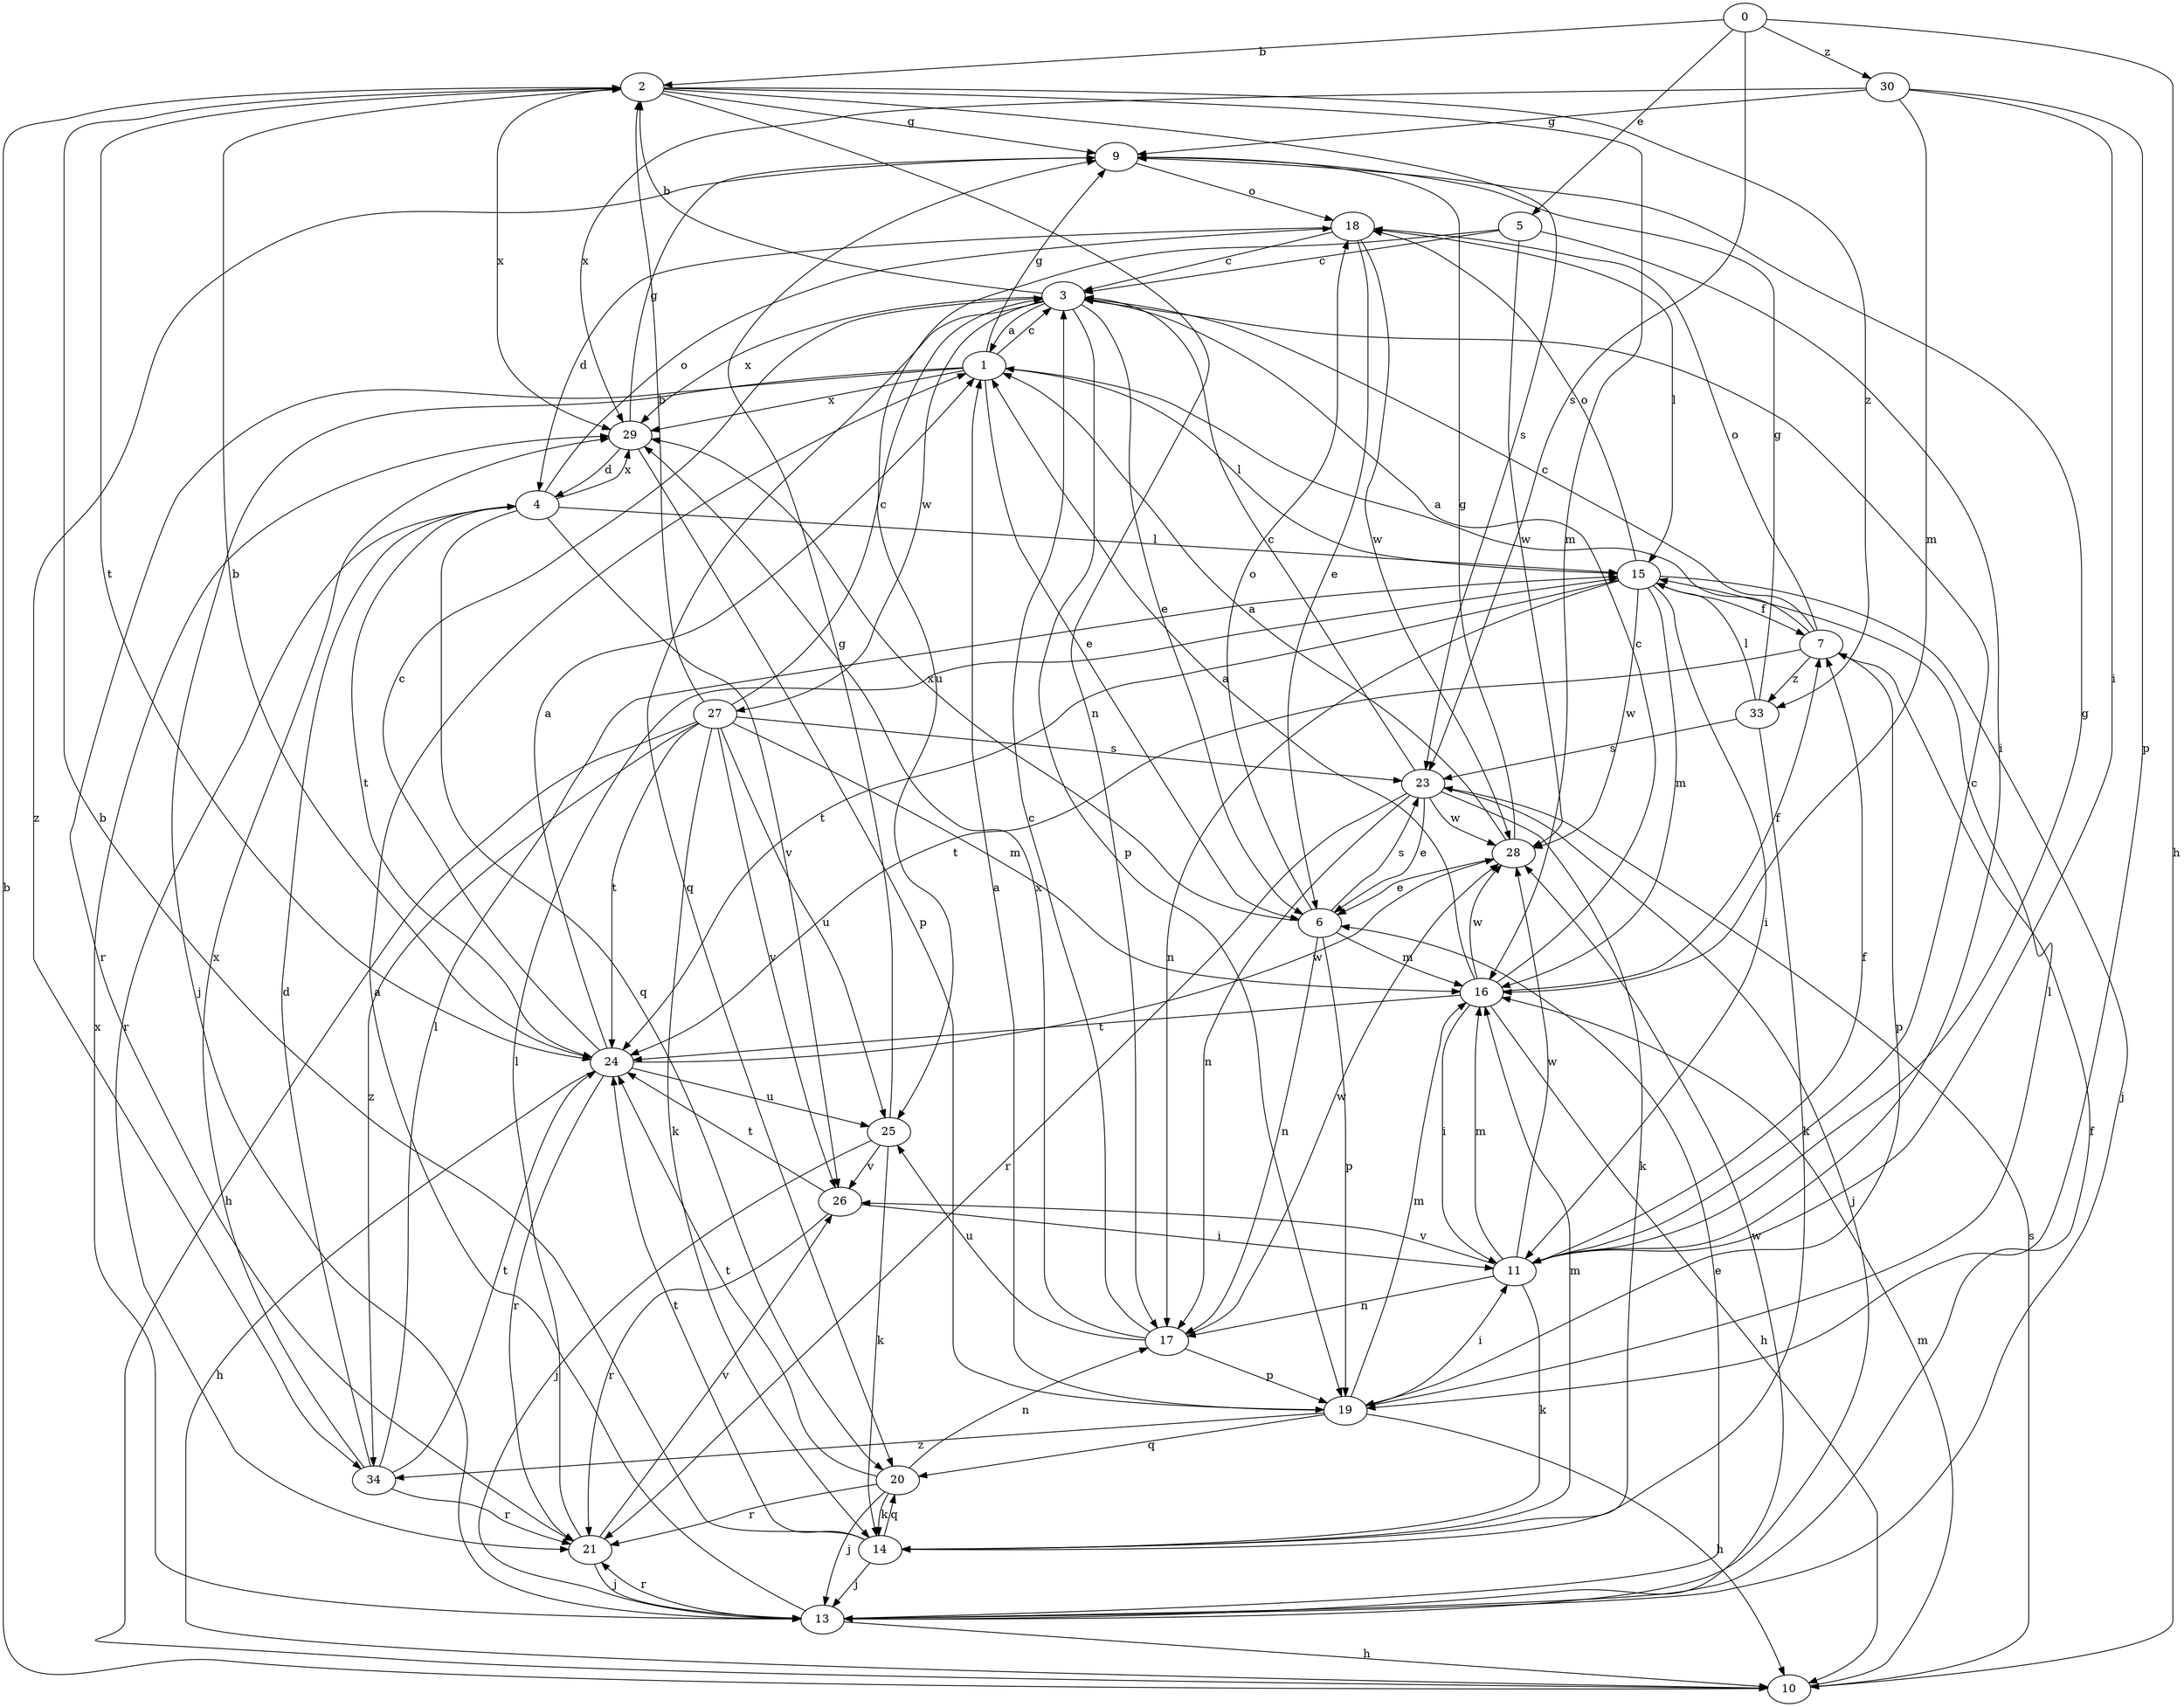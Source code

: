strict digraph  {
0;
1;
2;
3;
4;
5;
6;
7;
9;
10;
11;
13;
14;
15;
16;
17;
18;
19;
20;
21;
23;
24;
25;
26;
27;
28;
29;
30;
33;
34;
0 -> 2  [label=b];
0 -> 5  [label=e];
0 -> 10  [label=h];
0 -> 23  [label=s];
0 -> 30  [label=z];
1 -> 3  [label=c];
1 -> 6  [label=e];
1 -> 9  [label=g];
1 -> 13  [label=j];
1 -> 15  [label=l];
1 -> 21  [label=r];
1 -> 29  [label=x];
2 -> 9  [label=g];
2 -> 16  [label=m];
2 -> 17  [label=n];
2 -> 23  [label=s];
2 -> 24  [label=t];
2 -> 29  [label=x];
2 -> 33  [label=z];
3 -> 1  [label=a];
3 -> 2  [label=b];
3 -> 6  [label=e];
3 -> 19  [label=p];
3 -> 20  [label=q];
3 -> 27  [label=w];
3 -> 29  [label=x];
4 -> 15  [label=l];
4 -> 18  [label=o];
4 -> 20  [label=q];
4 -> 21  [label=r];
4 -> 24  [label=t];
4 -> 26  [label=v];
4 -> 29  [label=x];
5 -> 3  [label=c];
5 -> 11  [label=i];
5 -> 25  [label=u];
5 -> 28  [label=w];
6 -> 16  [label=m];
6 -> 17  [label=n];
6 -> 18  [label=o];
6 -> 19  [label=p];
6 -> 23  [label=s];
6 -> 29  [label=x];
7 -> 1  [label=a];
7 -> 3  [label=c];
7 -> 18  [label=o];
7 -> 19  [label=p];
7 -> 24  [label=t];
7 -> 33  [label=z];
9 -> 18  [label=o];
9 -> 34  [label=z];
10 -> 2  [label=b];
10 -> 16  [label=m];
10 -> 23  [label=s];
11 -> 3  [label=c];
11 -> 7  [label=f];
11 -> 9  [label=g];
11 -> 14  [label=k];
11 -> 16  [label=m];
11 -> 17  [label=n];
11 -> 26  [label=v];
11 -> 28  [label=w];
13 -> 1  [label=a];
13 -> 6  [label=e];
13 -> 7  [label=f];
13 -> 10  [label=h];
13 -> 21  [label=r];
13 -> 28  [label=w];
13 -> 29  [label=x];
14 -> 2  [label=b];
14 -> 13  [label=j];
14 -> 16  [label=m];
14 -> 20  [label=q];
14 -> 24  [label=t];
15 -> 7  [label=f];
15 -> 11  [label=i];
15 -> 13  [label=j];
15 -> 16  [label=m];
15 -> 17  [label=n];
15 -> 18  [label=o];
15 -> 24  [label=t];
15 -> 28  [label=w];
16 -> 1  [label=a];
16 -> 3  [label=c];
16 -> 7  [label=f];
16 -> 10  [label=h];
16 -> 11  [label=i];
16 -> 24  [label=t];
16 -> 28  [label=w];
17 -> 3  [label=c];
17 -> 19  [label=p];
17 -> 25  [label=u];
17 -> 28  [label=w];
17 -> 29  [label=x];
18 -> 3  [label=c];
18 -> 4  [label=d];
18 -> 6  [label=e];
18 -> 15  [label=l];
18 -> 28  [label=w];
19 -> 1  [label=a];
19 -> 10  [label=h];
19 -> 11  [label=i];
19 -> 15  [label=l];
19 -> 16  [label=m];
19 -> 20  [label=q];
19 -> 34  [label=z];
20 -> 13  [label=j];
20 -> 14  [label=k];
20 -> 17  [label=n];
20 -> 21  [label=r];
20 -> 24  [label=t];
21 -> 13  [label=j];
21 -> 15  [label=l];
21 -> 26  [label=v];
23 -> 3  [label=c];
23 -> 6  [label=e];
23 -> 13  [label=j];
23 -> 14  [label=k];
23 -> 17  [label=n];
23 -> 21  [label=r];
23 -> 28  [label=w];
24 -> 1  [label=a];
24 -> 2  [label=b];
24 -> 3  [label=c];
24 -> 10  [label=h];
24 -> 21  [label=r];
24 -> 25  [label=u];
24 -> 28  [label=w];
25 -> 9  [label=g];
25 -> 13  [label=j];
25 -> 14  [label=k];
25 -> 26  [label=v];
26 -> 11  [label=i];
26 -> 21  [label=r];
26 -> 24  [label=t];
27 -> 2  [label=b];
27 -> 3  [label=c];
27 -> 10  [label=h];
27 -> 14  [label=k];
27 -> 16  [label=m];
27 -> 23  [label=s];
27 -> 24  [label=t];
27 -> 25  [label=u];
27 -> 26  [label=v];
27 -> 34  [label=z];
28 -> 1  [label=a];
28 -> 6  [label=e];
28 -> 9  [label=g];
29 -> 4  [label=d];
29 -> 9  [label=g];
29 -> 19  [label=p];
30 -> 9  [label=g];
30 -> 11  [label=i];
30 -> 16  [label=m];
30 -> 19  [label=p];
30 -> 29  [label=x];
33 -> 9  [label=g];
33 -> 14  [label=k];
33 -> 15  [label=l];
33 -> 23  [label=s];
34 -> 4  [label=d];
34 -> 15  [label=l];
34 -> 21  [label=r];
34 -> 24  [label=t];
34 -> 29  [label=x];
}
